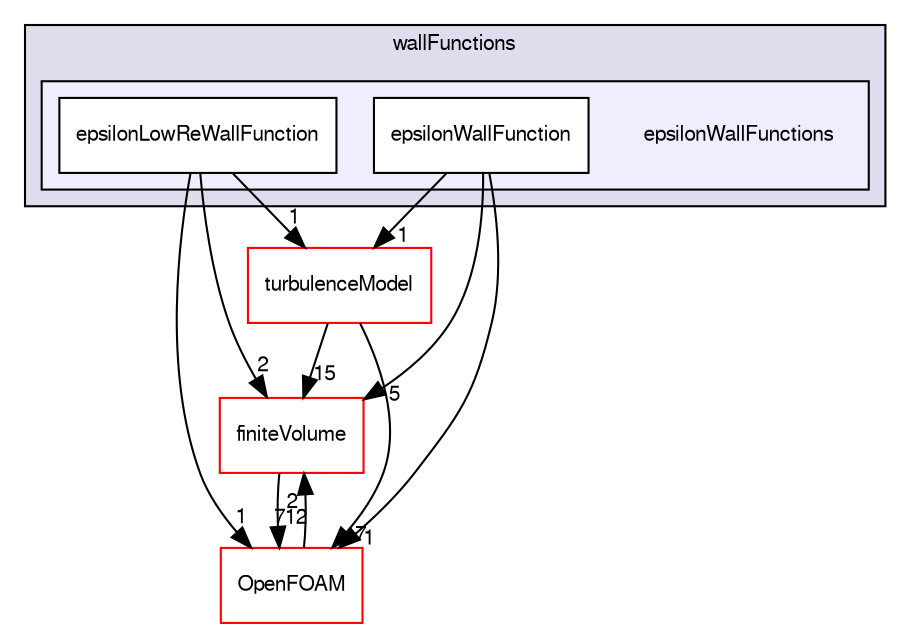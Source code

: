 digraph "src/turbulenceModels/incompressible/RAS/derivedFvPatchFields/wallFunctions/epsilonWallFunctions" {
  bgcolor=transparent;
  compound=true
  node [ fontsize="10", fontname="FreeSans"];
  edge [ labelfontsize="10", labelfontname="FreeSans"];
  subgraph clusterdir_49f1fcefe208d58b7ef6a054148e7a1f {
    graph [ bgcolor="#ddddee", pencolor="black", label="wallFunctions" fontname="FreeSans", fontsize="10", URL="dir_49f1fcefe208d58b7ef6a054148e7a1f.html"]
  subgraph clusterdir_a3c23a1948a5976f92a3077599fd5fb4 {
    graph [ bgcolor="#eeeeff", pencolor="black", label="" URL="dir_a3c23a1948a5976f92a3077599fd5fb4.html"];
    dir_a3c23a1948a5976f92a3077599fd5fb4 [shape=plaintext label="epsilonWallFunctions"];
    dir_e3647c479e7a887f9734eb865d56e39e [shape=box label="epsilonLowReWallFunction" color="black" fillcolor="white" style="filled" URL="dir_e3647c479e7a887f9734eb865d56e39e.html"];
    dir_fd5d1afd8efb49b37559d2b13e4b6a5d [shape=box label="epsilonWallFunction" color="black" fillcolor="white" style="filled" URL="dir_fd5d1afd8efb49b37559d2b13e4b6a5d.html"];
  }
  }
  dir_9bd15774b555cf7259a6fa18f99fe99b [shape=box label="finiteVolume" color="red" URL="dir_9bd15774b555cf7259a6fa18f99fe99b.html"];
  dir_e925f7b23c72cb9afcc935be7ce496fe [shape=box label="turbulenceModel" color="red" URL="dir_e925f7b23c72cb9afcc935be7ce496fe.html"];
  dir_c5473ff19b20e6ec4dfe5c310b3778a8 [shape=box label="OpenFOAM" color="red" URL="dir_c5473ff19b20e6ec4dfe5c310b3778a8.html"];
  dir_9bd15774b555cf7259a6fa18f99fe99b->dir_c5473ff19b20e6ec4dfe5c310b3778a8 [headlabel="712", labeldistance=1.5 headhref="dir_000749_001732.html"];
  dir_fd5d1afd8efb49b37559d2b13e4b6a5d->dir_9bd15774b555cf7259a6fa18f99fe99b [headlabel="5", labeldistance=1.5 headhref="dir_002889_000749.html"];
  dir_fd5d1afd8efb49b37559d2b13e4b6a5d->dir_e925f7b23c72cb9afcc935be7ce496fe [headlabel="1", labeldistance=1.5 headhref="dir_002889_000605.html"];
  dir_fd5d1afd8efb49b37559d2b13e4b6a5d->dir_c5473ff19b20e6ec4dfe5c310b3778a8 [headlabel="1", labeldistance=1.5 headhref="dir_002889_001732.html"];
  dir_e3647c479e7a887f9734eb865d56e39e->dir_9bd15774b555cf7259a6fa18f99fe99b [headlabel="2", labeldistance=1.5 headhref="dir_002884_000749.html"];
  dir_e3647c479e7a887f9734eb865d56e39e->dir_e925f7b23c72cb9afcc935be7ce496fe [headlabel="1", labeldistance=1.5 headhref="dir_002884_000605.html"];
  dir_e3647c479e7a887f9734eb865d56e39e->dir_c5473ff19b20e6ec4dfe5c310b3778a8 [headlabel="1", labeldistance=1.5 headhref="dir_002884_001732.html"];
  dir_e925f7b23c72cb9afcc935be7ce496fe->dir_9bd15774b555cf7259a6fa18f99fe99b [headlabel="15", labeldistance=1.5 headhref="dir_000605_000749.html"];
  dir_e925f7b23c72cb9afcc935be7ce496fe->dir_c5473ff19b20e6ec4dfe5c310b3778a8 [headlabel="7", labeldistance=1.5 headhref="dir_000605_001732.html"];
  dir_c5473ff19b20e6ec4dfe5c310b3778a8->dir_9bd15774b555cf7259a6fa18f99fe99b [headlabel="2", labeldistance=1.5 headhref="dir_001732_000749.html"];
}
